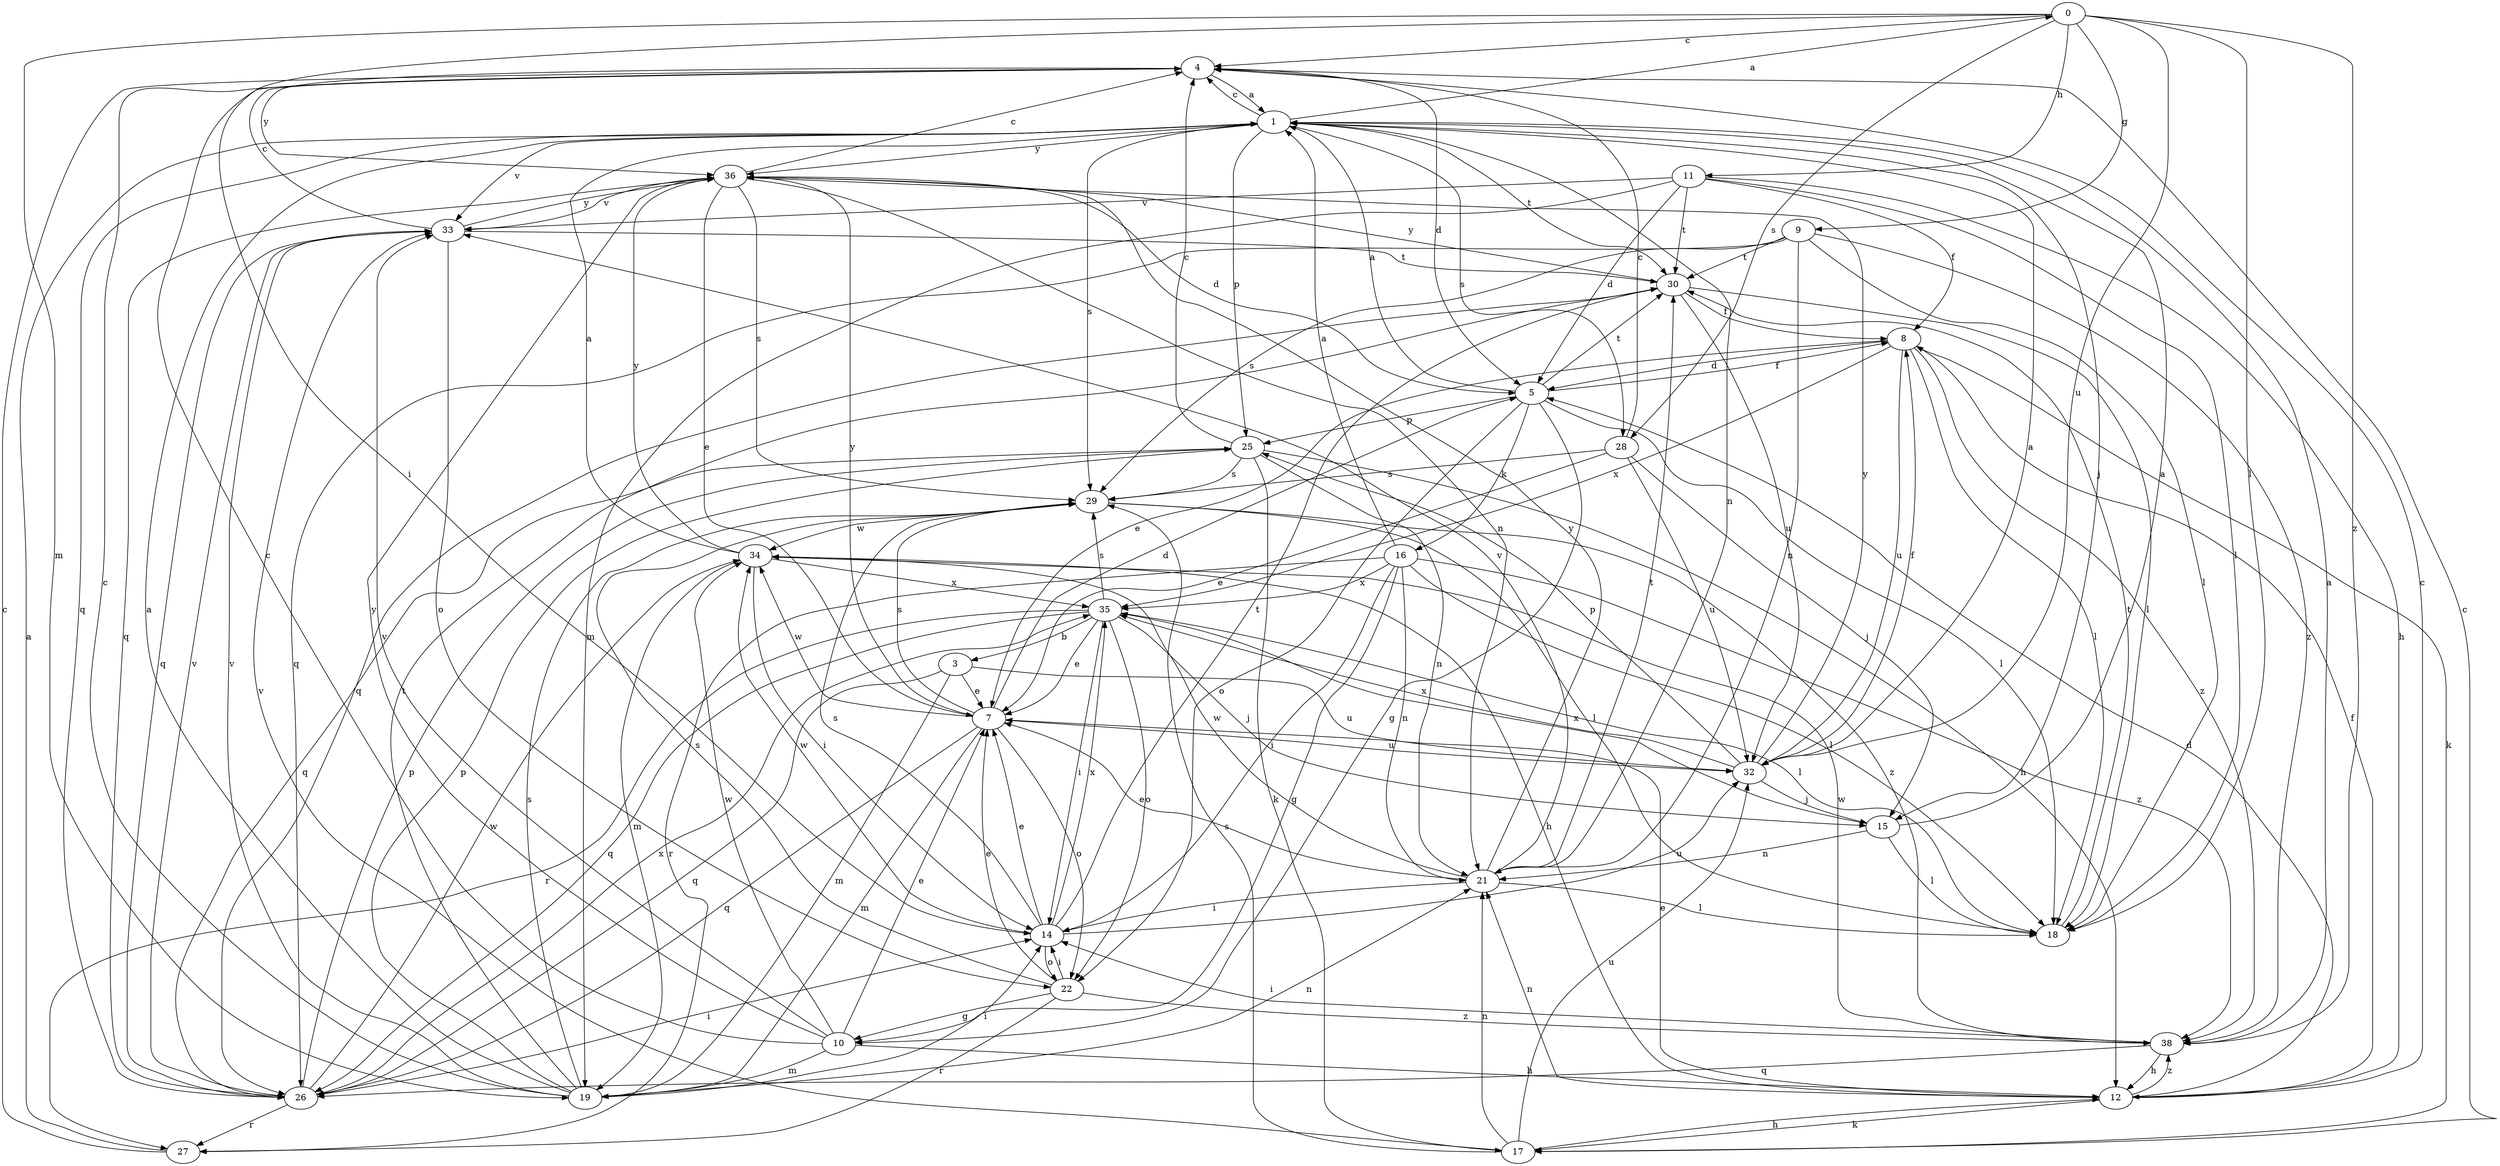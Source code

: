strict digraph  {
0;
1;
3;
4;
5;
7;
8;
9;
10;
11;
12;
14;
15;
16;
17;
18;
19;
21;
22;
25;
26;
27;
28;
29;
30;
32;
33;
34;
35;
36;
38;
0 -> 4  [label=c];
0 -> 9  [label=g];
0 -> 11  [label=h];
0 -> 14  [label=i];
0 -> 18  [label=l];
0 -> 19  [label=m];
0 -> 28  [label=s];
0 -> 32  [label=u];
0 -> 38  [label=z];
1 -> 0  [label=a];
1 -> 4  [label=c];
1 -> 15  [label=j];
1 -> 21  [label=n];
1 -> 25  [label=p];
1 -> 26  [label=q];
1 -> 28  [label=s];
1 -> 29  [label=s];
1 -> 30  [label=t];
1 -> 33  [label=v];
1 -> 36  [label=y];
3 -> 7  [label=e];
3 -> 19  [label=m];
3 -> 26  [label=q];
3 -> 32  [label=u];
4 -> 1  [label=a];
4 -> 5  [label=d];
4 -> 36  [label=y];
5 -> 1  [label=a];
5 -> 8  [label=f];
5 -> 10  [label=g];
5 -> 16  [label=k];
5 -> 18  [label=l];
5 -> 22  [label=o];
5 -> 25  [label=p];
5 -> 30  [label=t];
7 -> 5  [label=d];
7 -> 19  [label=m];
7 -> 22  [label=o];
7 -> 26  [label=q];
7 -> 29  [label=s];
7 -> 32  [label=u];
7 -> 34  [label=w];
7 -> 36  [label=y];
8 -> 5  [label=d];
8 -> 7  [label=e];
8 -> 17  [label=k];
8 -> 18  [label=l];
8 -> 32  [label=u];
8 -> 35  [label=x];
8 -> 38  [label=z];
9 -> 18  [label=l];
9 -> 21  [label=n];
9 -> 26  [label=q];
9 -> 29  [label=s];
9 -> 30  [label=t];
9 -> 38  [label=z];
10 -> 4  [label=c];
10 -> 7  [label=e];
10 -> 12  [label=h];
10 -> 19  [label=m];
10 -> 33  [label=v];
10 -> 34  [label=w];
10 -> 36  [label=y];
11 -> 5  [label=d];
11 -> 8  [label=f];
11 -> 12  [label=h];
11 -> 18  [label=l];
11 -> 19  [label=m];
11 -> 30  [label=t];
11 -> 33  [label=v];
12 -> 4  [label=c];
12 -> 5  [label=d];
12 -> 7  [label=e];
12 -> 8  [label=f];
12 -> 17  [label=k];
12 -> 21  [label=n];
12 -> 38  [label=z];
14 -> 7  [label=e];
14 -> 22  [label=o];
14 -> 29  [label=s];
14 -> 30  [label=t];
14 -> 32  [label=u];
14 -> 34  [label=w];
14 -> 35  [label=x];
15 -> 1  [label=a];
15 -> 18  [label=l];
15 -> 21  [label=n];
15 -> 35  [label=x];
16 -> 1  [label=a];
16 -> 10  [label=g];
16 -> 14  [label=i];
16 -> 18  [label=l];
16 -> 21  [label=n];
16 -> 27  [label=r];
16 -> 35  [label=x];
16 -> 38  [label=z];
17 -> 4  [label=c];
17 -> 12  [label=h];
17 -> 21  [label=n];
17 -> 29  [label=s];
17 -> 32  [label=u];
17 -> 33  [label=v];
18 -> 30  [label=t];
19 -> 1  [label=a];
19 -> 4  [label=c];
19 -> 14  [label=i];
19 -> 21  [label=n];
19 -> 25  [label=p];
19 -> 29  [label=s];
19 -> 30  [label=t];
19 -> 33  [label=v];
21 -> 7  [label=e];
21 -> 14  [label=i];
21 -> 18  [label=l];
21 -> 30  [label=t];
21 -> 33  [label=v];
21 -> 34  [label=w];
21 -> 36  [label=y];
22 -> 7  [label=e];
22 -> 10  [label=g];
22 -> 14  [label=i];
22 -> 27  [label=r];
22 -> 29  [label=s];
22 -> 38  [label=z];
25 -> 4  [label=c];
25 -> 12  [label=h];
25 -> 17  [label=k];
25 -> 21  [label=n];
25 -> 26  [label=q];
25 -> 29  [label=s];
26 -> 14  [label=i];
26 -> 25  [label=p];
26 -> 27  [label=r];
26 -> 33  [label=v];
26 -> 34  [label=w];
26 -> 35  [label=x];
27 -> 1  [label=a];
27 -> 4  [label=c];
28 -> 4  [label=c];
28 -> 7  [label=e];
28 -> 15  [label=j];
28 -> 29  [label=s];
28 -> 32  [label=u];
29 -> 18  [label=l];
29 -> 34  [label=w];
29 -> 38  [label=z];
30 -> 8  [label=f];
30 -> 18  [label=l];
30 -> 26  [label=q];
30 -> 32  [label=u];
30 -> 36  [label=y];
32 -> 1  [label=a];
32 -> 8  [label=f];
32 -> 15  [label=j];
32 -> 25  [label=p];
32 -> 35  [label=x];
32 -> 36  [label=y];
33 -> 4  [label=c];
33 -> 22  [label=o];
33 -> 26  [label=q];
33 -> 30  [label=t];
33 -> 36  [label=y];
34 -> 1  [label=a];
34 -> 12  [label=h];
34 -> 14  [label=i];
34 -> 19  [label=m];
34 -> 35  [label=x];
34 -> 36  [label=y];
35 -> 3  [label=b];
35 -> 7  [label=e];
35 -> 14  [label=i];
35 -> 15  [label=j];
35 -> 18  [label=l];
35 -> 22  [label=o];
35 -> 26  [label=q];
35 -> 27  [label=r];
35 -> 29  [label=s];
36 -> 4  [label=c];
36 -> 5  [label=d];
36 -> 7  [label=e];
36 -> 21  [label=n];
36 -> 26  [label=q];
36 -> 29  [label=s];
36 -> 33  [label=v];
38 -> 1  [label=a];
38 -> 12  [label=h];
38 -> 14  [label=i];
38 -> 26  [label=q];
38 -> 34  [label=w];
}
